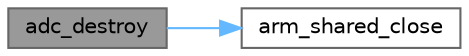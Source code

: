 digraph "adc_destroy"
{
 // LATEX_PDF_SIZE
  bgcolor="transparent";
  edge [fontname=Helvetica,fontsize=10,labelfontname=Helvetica,labelfontsize=10];
  node [fontname=Helvetica,fontsize=10,shape=box,height=0.2,width=0.4];
  rankdir="LR";
  Node1 [id="Node000001",label="adc_destroy",height=0.2,width=0.4,color="gray40", fillcolor="grey60", style="filled", fontcolor="black",tooltip="De-initialize the ADC library and free up the used memory in the shared memory space."];
  Node1 -> Node2 [id="edge1_Node000001_Node000002",color="steelblue1",style="solid",tooltip=" "];
  Node2 [id="Node000002",label="arm_shared_close",height=0.2,width=0.4,color="grey40", fillcolor="white", style="filled",URL="$group__ARMSHARED.html#ga12c3557dfcb0ebbf3386b52068c56618",tooltip=" "];
}
